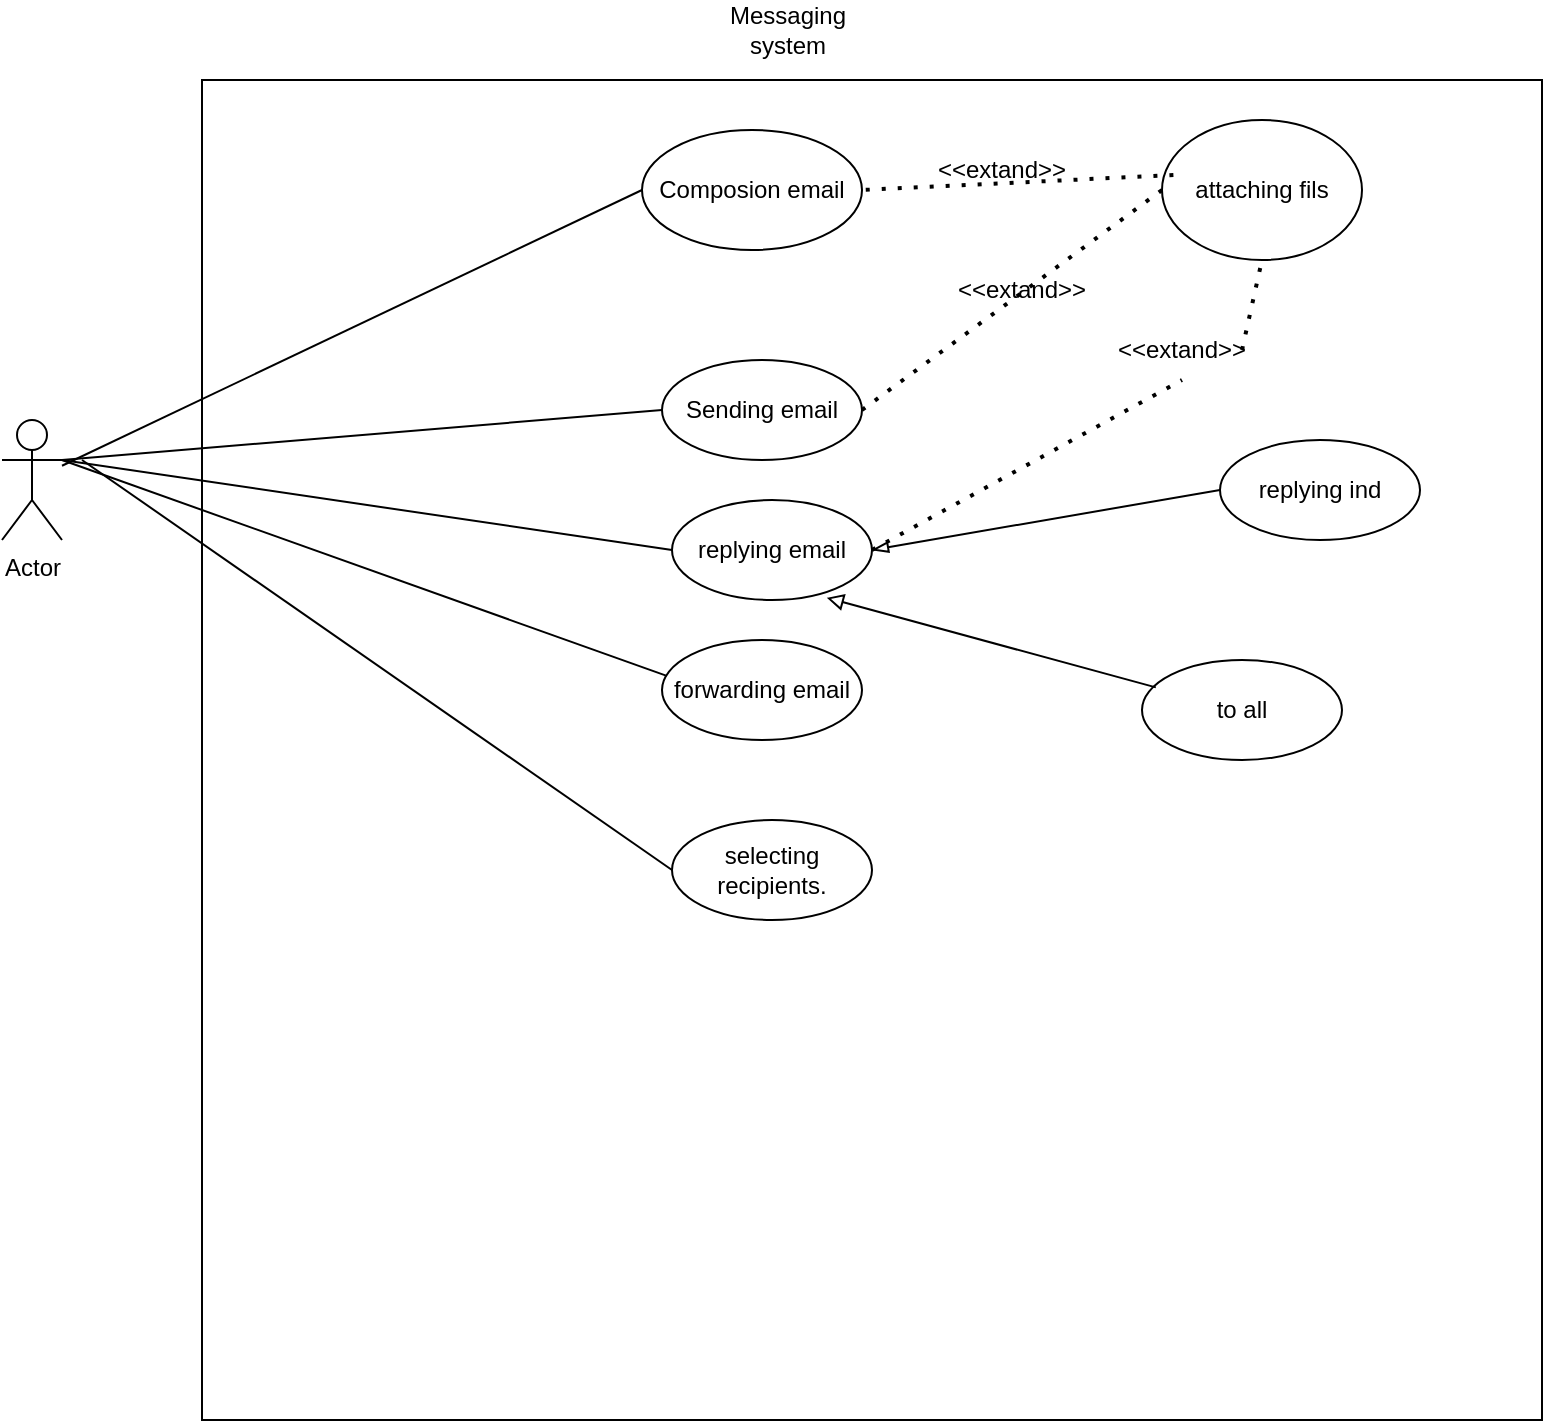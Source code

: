 <mxfile version="28.1.2">
  <diagram name="Page-1" id="qym8p9pH_3YMepKZ1uBy">
    <mxGraphModel dx="830" dy="1673" grid="1" gridSize="10" guides="1" tooltips="1" connect="1" arrows="1" fold="1" page="1" pageScale="1" pageWidth="827" pageHeight="1169" math="0" shadow="0">
      <root>
        <mxCell id="0" />
        <mxCell id="1" parent="0" />
        <mxCell id="y01ae_BzcZgU-wkBwJiQ-1" value="" style="whiteSpace=wrap;html=1;aspect=fixed;" vertex="1" parent="1">
          <mxGeometry x="150" y="-230" width="670" height="670" as="geometry" />
        </mxCell>
        <mxCell id="y01ae_BzcZgU-wkBwJiQ-3" value="Messaging system" style="text;html=1;align=center;verticalAlign=middle;whiteSpace=wrap;rounded=0;" vertex="1" parent="1">
          <mxGeometry x="413" y="-270" width="60" height="30" as="geometry" />
        </mxCell>
        <mxCell id="y01ae_BzcZgU-wkBwJiQ-4" value="Composion email" style="ellipse;whiteSpace=wrap;html=1;" vertex="1" parent="1">
          <mxGeometry x="370" y="-205" width="110" height="60" as="geometry" />
        </mxCell>
        <mxCell id="y01ae_BzcZgU-wkBwJiQ-7" value="Sending email" style="ellipse;whiteSpace=wrap;html=1;" vertex="1" parent="1">
          <mxGeometry x="380" y="-90" width="100" height="50" as="geometry" />
        </mxCell>
        <mxCell id="y01ae_BzcZgU-wkBwJiQ-8" style="edgeStyle=orthogonalEdgeStyle;rounded=0;orthogonalLoop=1;jettySize=auto;html=1;exitX=0.5;exitY=1;exitDx=0;exitDy=0;" edge="1" parent="1" source="y01ae_BzcZgU-wkBwJiQ-3" target="y01ae_BzcZgU-wkBwJiQ-3">
          <mxGeometry relative="1" as="geometry" />
        </mxCell>
        <mxCell id="y01ae_BzcZgU-wkBwJiQ-9" value="replying email" style="ellipse;whiteSpace=wrap;html=1;" vertex="1" parent="1">
          <mxGeometry x="385" y="-20" width="100" height="50" as="geometry" />
        </mxCell>
        <mxCell id="y01ae_BzcZgU-wkBwJiQ-12" value="attaching fils" style="ellipse;whiteSpace=wrap;html=1;" vertex="1" parent="1">
          <mxGeometry x="630" y="-210" width="100" height="70" as="geometry" />
        </mxCell>
        <mxCell id="y01ae_BzcZgU-wkBwJiQ-13" style="edgeStyle=orthogonalEdgeStyle;rounded=0;orthogonalLoop=1;jettySize=auto;html=1;exitX=0.5;exitY=1;exitDx=0;exitDy=0;" edge="1" parent="1" source="y01ae_BzcZgU-wkBwJiQ-3" target="y01ae_BzcZgU-wkBwJiQ-3">
          <mxGeometry relative="1" as="geometry" />
        </mxCell>
        <mxCell id="y01ae_BzcZgU-wkBwJiQ-14" value="" style="endArrow=none;dashed=1;html=1;dashPattern=1 3;strokeWidth=2;rounded=0;entryX=0;entryY=0.5;entryDx=0;entryDy=0;exitX=1;exitY=0.5;exitDx=0;exitDy=0;" edge="1" parent="1" source="y01ae_BzcZgU-wkBwJiQ-7" target="y01ae_BzcZgU-wkBwJiQ-12">
          <mxGeometry width="50" height="50" relative="1" as="geometry">
            <mxPoint x="390" y="10" as="sourcePoint" />
            <mxPoint x="440" y="-40" as="targetPoint" />
          </mxGeometry>
        </mxCell>
        <mxCell id="y01ae_BzcZgU-wkBwJiQ-15" value="" style="endArrow=none;dashed=1;html=1;dashPattern=1 3;strokeWidth=2;rounded=0;exitX=1;exitY=0.5;exitDx=0;exitDy=0;entryX=0.5;entryY=1;entryDx=0;entryDy=0;" edge="1" parent="1" source="y01ae_BzcZgU-wkBwJiQ-18" target="y01ae_BzcZgU-wkBwJiQ-12">
          <mxGeometry width="50" height="50" relative="1" as="geometry">
            <mxPoint x="560" y="-60" as="sourcePoint" />
            <mxPoint x="610" y="-110" as="targetPoint" />
          </mxGeometry>
        </mxCell>
        <mxCell id="y01ae_BzcZgU-wkBwJiQ-17" value="&amp;lt;&amp;lt;extand&amp;gt;&amp;gt;" style="text;html=1;align=center;verticalAlign=middle;whiteSpace=wrap;rounded=0;" vertex="1" parent="1">
          <mxGeometry x="530" y="-140" width="60" height="30" as="geometry" />
        </mxCell>
        <mxCell id="y01ae_BzcZgU-wkBwJiQ-19" value="to all" style="ellipse;whiteSpace=wrap;html=1;" vertex="1" parent="1">
          <mxGeometry x="620" y="60" width="100" height="50" as="geometry" />
        </mxCell>
        <mxCell id="y01ae_BzcZgU-wkBwJiQ-20" value="replying ind" style="ellipse;whiteSpace=wrap;html=1;" vertex="1" parent="1">
          <mxGeometry x="659" y="-50" width="100" height="50" as="geometry" />
        </mxCell>
        <mxCell id="y01ae_BzcZgU-wkBwJiQ-21" value="" style="endArrow=blockThin;html=1;rounded=0;exitX=0;exitY=0.5;exitDx=0;exitDy=0;entryX=1;entryY=0.5;entryDx=0;entryDy=0;endFill=0;" edge="1" parent="1" source="y01ae_BzcZgU-wkBwJiQ-20" target="y01ae_BzcZgU-wkBwJiQ-9">
          <mxGeometry width="50" height="50" relative="1" as="geometry">
            <mxPoint x="390" y="10" as="sourcePoint" />
            <mxPoint x="440" y="-40" as="targetPoint" />
          </mxGeometry>
        </mxCell>
        <mxCell id="y01ae_BzcZgU-wkBwJiQ-22" value="" style="endArrow=block;html=1;rounded=0;exitX=0.069;exitY=0.274;exitDx=0;exitDy=0;entryX=0.774;entryY=0.978;entryDx=0;entryDy=0;entryPerimeter=0;exitPerimeter=0;endFill=0;" edge="1" parent="1" source="y01ae_BzcZgU-wkBwJiQ-19" target="y01ae_BzcZgU-wkBwJiQ-9">
          <mxGeometry width="50" height="50" relative="1" as="geometry">
            <mxPoint x="607" y="100" as="sourcePoint" />
            <mxPoint x="490" y="40" as="targetPoint" />
          </mxGeometry>
        </mxCell>
        <mxCell id="y01ae_BzcZgU-wkBwJiQ-23" value="forwarding email" style="ellipse;whiteSpace=wrap;html=1;" vertex="1" parent="1">
          <mxGeometry x="380" y="50" width="100" height="50" as="geometry" />
        </mxCell>
        <mxCell id="y01ae_BzcZgU-wkBwJiQ-25" value="selecting recipients." style="ellipse;whiteSpace=wrap;html=1;" vertex="1" parent="1">
          <mxGeometry x="385" y="140" width="100" height="50" as="geometry" />
        </mxCell>
        <mxCell id="y01ae_BzcZgU-wkBwJiQ-27" value="Actor" style="shape=umlActor;verticalLabelPosition=bottom;verticalAlign=top;html=1;outlineConnect=0;" vertex="1" parent="1">
          <mxGeometry x="50" y="-60" width="30" height="60" as="geometry" />
        </mxCell>
        <mxCell id="y01ae_BzcZgU-wkBwJiQ-28" value="" style="endArrow=none;html=1;rounded=0;entryX=0;entryY=0.5;entryDx=0;entryDy=0;" edge="1" parent="1" source="y01ae_BzcZgU-wkBwJiQ-27" target="y01ae_BzcZgU-wkBwJiQ-4">
          <mxGeometry width="50" height="50" relative="1" as="geometry">
            <mxPoint x="390" y="120" as="sourcePoint" />
            <mxPoint x="440" y="70" as="targetPoint" />
          </mxGeometry>
        </mxCell>
        <mxCell id="y01ae_BzcZgU-wkBwJiQ-29" value="" style="endArrow=none;dashed=1;html=1;dashPattern=1 3;strokeWidth=2;rounded=0;exitX=1;exitY=0.5;exitDx=0;exitDy=0;entryX=0.5;entryY=1;entryDx=0;entryDy=0;" edge="1" parent="1" source="y01ae_BzcZgU-wkBwJiQ-9" target="y01ae_BzcZgU-wkBwJiQ-18">
          <mxGeometry width="50" height="50" relative="1" as="geometry">
            <mxPoint x="593" y="-25" as="sourcePoint" />
            <mxPoint x="680" y="-140" as="targetPoint" />
          </mxGeometry>
        </mxCell>
        <mxCell id="y01ae_BzcZgU-wkBwJiQ-18" value="&amp;lt;&amp;lt;extand&amp;gt;&amp;gt;" style="text;html=1;align=center;verticalAlign=middle;whiteSpace=wrap;rounded=0;rotation=0;" vertex="1" parent="1">
          <mxGeometry x="610" y="-110" width="60" height="30" as="geometry" />
        </mxCell>
        <mxCell id="y01ae_BzcZgU-wkBwJiQ-30" value="" style="endArrow=none;html=1;rounded=0;exitX=1;exitY=0.333;exitDx=0;exitDy=0;exitPerimeter=0;entryX=0;entryY=0.5;entryDx=0;entryDy=0;" edge="1" parent="1" source="y01ae_BzcZgU-wkBwJiQ-27" target="y01ae_BzcZgU-wkBwJiQ-9">
          <mxGeometry width="50" height="50" relative="1" as="geometry">
            <mxPoint x="410" y="30" as="sourcePoint" />
            <mxPoint x="460" y="-20" as="targetPoint" />
          </mxGeometry>
        </mxCell>
        <mxCell id="y01ae_BzcZgU-wkBwJiQ-31" value="" style="endArrow=none;html=1;rounded=0;entryX=0;entryY=0.5;entryDx=0;entryDy=0;exitX=1;exitY=0.333;exitDx=0;exitDy=0;exitPerimeter=0;" edge="1" parent="1" source="y01ae_BzcZgU-wkBwJiQ-27" target="y01ae_BzcZgU-wkBwJiQ-7">
          <mxGeometry width="50" height="50" relative="1" as="geometry">
            <mxPoint x="410" y="30" as="sourcePoint" />
            <mxPoint x="460" y="-20" as="targetPoint" />
          </mxGeometry>
        </mxCell>
        <mxCell id="y01ae_BzcZgU-wkBwJiQ-32" value="" style="endArrow=none;html=1;rounded=0;entryX=0.024;entryY=0.359;entryDx=0;entryDy=0;entryPerimeter=0;" edge="1" parent="1" target="y01ae_BzcZgU-wkBwJiQ-23">
          <mxGeometry width="50" height="50" relative="1" as="geometry">
            <mxPoint x="80" y="-40" as="sourcePoint" />
            <mxPoint x="460" y="-20" as="targetPoint" />
          </mxGeometry>
        </mxCell>
        <mxCell id="y01ae_BzcZgU-wkBwJiQ-33" value="" style="endArrow=none;html=1;rounded=0;entryX=0;entryY=0.5;entryDx=0;entryDy=0;" edge="1" parent="1" target="y01ae_BzcZgU-wkBwJiQ-25">
          <mxGeometry width="50" height="50" relative="1" as="geometry">
            <mxPoint x="90" y="-40" as="sourcePoint" />
            <mxPoint x="460" y="-20" as="targetPoint" />
          </mxGeometry>
        </mxCell>
        <mxCell id="y01ae_BzcZgU-wkBwJiQ-35" value="" style="endArrow=none;dashed=1;html=1;dashPattern=1 3;strokeWidth=2;rounded=0;entryX=1;entryY=0.5;entryDx=0;entryDy=0;exitX=0.057;exitY=0.393;exitDx=0;exitDy=0;exitPerimeter=0;" edge="1" parent="1" source="y01ae_BzcZgU-wkBwJiQ-12" target="y01ae_BzcZgU-wkBwJiQ-4">
          <mxGeometry width="50" height="50" relative="1" as="geometry">
            <mxPoint x="410" y="30" as="sourcePoint" />
            <mxPoint x="460" y="-20" as="targetPoint" />
          </mxGeometry>
        </mxCell>
        <mxCell id="y01ae_BzcZgU-wkBwJiQ-36" value="&amp;lt;&amp;lt;extand&amp;gt;&amp;gt;" style="text;html=1;align=center;verticalAlign=middle;whiteSpace=wrap;rounded=0;" vertex="1" parent="1">
          <mxGeometry x="520" y="-200" width="60" height="30" as="geometry" />
        </mxCell>
      </root>
    </mxGraphModel>
  </diagram>
</mxfile>
